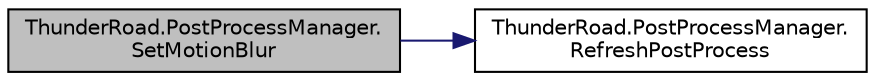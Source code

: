 digraph "ThunderRoad.PostProcessManager.SetMotionBlur"
{
 // LATEX_PDF_SIZE
  edge [fontname="Helvetica",fontsize="10",labelfontname="Helvetica",labelfontsize="10"];
  node [fontname="Helvetica",fontsize="10",shape=record];
  rankdir="LR";
  Node1 [label="ThunderRoad.PostProcessManager.\lSetMotionBlur",height=0.2,width=0.4,color="black", fillcolor="grey75", style="filled", fontcolor="black",tooltip="Sets the motion blur."];
  Node1 -> Node2 [color="midnightblue",fontsize="10",style="solid",fontname="Helvetica"];
  Node2 [label="ThunderRoad.PostProcessManager.\lRefreshPostProcess",height=0.2,width=0.4,color="black", fillcolor="white", style="filled",URL="$class_thunder_road_1_1_post_process_manager.html#a1a53a29e9c9b579cc65c40713afebd56",tooltip="Refreshes the post process."];
}
